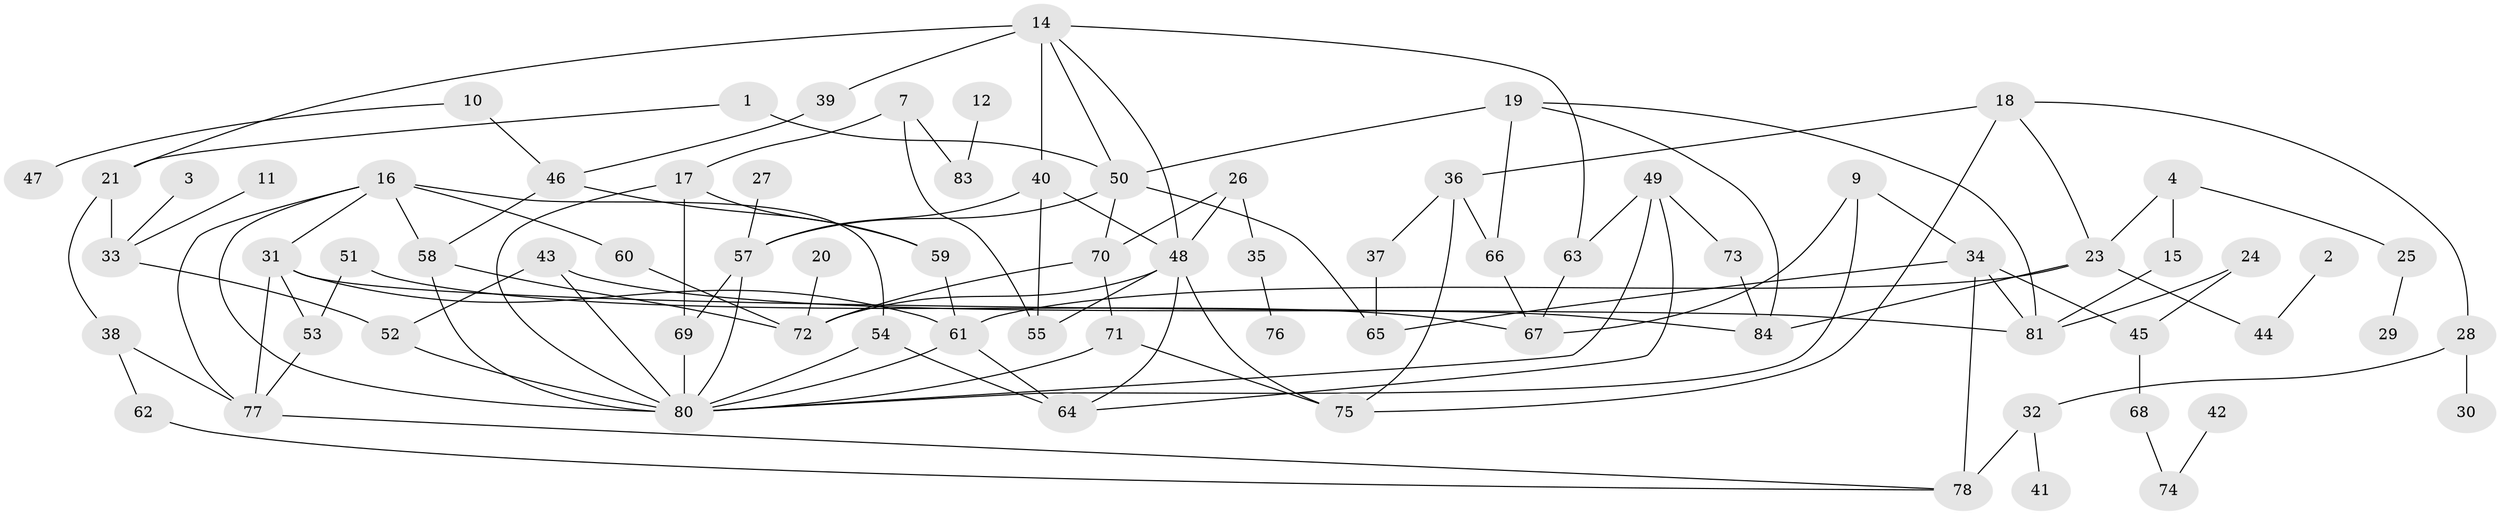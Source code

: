 // original degree distribution, {2: 0.2184873949579832, 3: 0.2857142857142857, 1: 0.16806722689075632, 0: 0.058823529411764705, 4: 0.15126050420168066, 6: 0.025210084033613446, 5: 0.08403361344537816, 10: 0.008403361344537815}
// Generated by graph-tools (version 1.1) at 2025/35/03/04/25 23:35:56]
// undirected, 76 vertices, 121 edges
graph export_dot {
  node [color=gray90,style=filled];
  1;
  2;
  3;
  4;
  7;
  9;
  10;
  11;
  12;
  14;
  15;
  16;
  17;
  18;
  19;
  20;
  21;
  23;
  24;
  25;
  26;
  27;
  28;
  29;
  30;
  31;
  32;
  33;
  34;
  35;
  36;
  37;
  38;
  39;
  40;
  41;
  42;
  43;
  44;
  45;
  46;
  47;
  48;
  49;
  50;
  51;
  52;
  53;
  54;
  55;
  57;
  58;
  59;
  60;
  61;
  62;
  63;
  64;
  65;
  66;
  67;
  68;
  69;
  70;
  71;
  72;
  73;
  74;
  75;
  76;
  77;
  78;
  80;
  81;
  83;
  84;
  1 -- 21 [weight=1.0];
  1 -- 50 [weight=2.0];
  2 -- 44 [weight=1.0];
  3 -- 33 [weight=1.0];
  4 -- 15 [weight=1.0];
  4 -- 23 [weight=1.0];
  4 -- 25 [weight=1.0];
  7 -- 17 [weight=1.0];
  7 -- 55 [weight=1.0];
  7 -- 83 [weight=1.0];
  9 -- 34 [weight=1.0];
  9 -- 67 [weight=1.0];
  9 -- 80 [weight=1.0];
  10 -- 46 [weight=1.0];
  10 -- 47 [weight=1.0];
  11 -- 33 [weight=1.0];
  12 -- 83 [weight=1.0];
  14 -- 21 [weight=1.0];
  14 -- 39 [weight=2.0];
  14 -- 40 [weight=2.0];
  14 -- 48 [weight=1.0];
  14 -- 50 [weight=1.0];
  14 -- 63 [weight=1.0];
  15 -- 81 [weight=1.0];
  16 -- 31 [weight=1.0];
  16 -- 54 [weight=1.0];
  16 -- 58 [weight=1.0];
  16 -- 60 [weight=1.0];
  16 -- 77 [weight=1.0];
  16 -- 80 [weight=1.0];
  17 -- 59 [weight=1.0];
  17 -- 69 [weight=1.0];
  17 -- 80 [weight=1.0];
  18 -- 23 [weight=1.0];
  18 -- 28 [weight=1.0];
  18 -- 36 [weight=1.0];
  18 -- 75 [weight=1.0];
  19 -- 50 [weight=1.0];
  19 -- 66 [weight=1.0];
  19 -- 81 [weight=1.0];
  19 -- 84 [weight=1.0];
  20 -- 72 [weight=1.0];
  21 -- 33 [weight=1.0];
  21 -- 38 [weight=1.0];
  23 -- 44 [weight=1.0];
  23 -- 61 [weight=1.0];
  23 -- 84 [weight=1.0];
  24 -- 45 [weight=1.0];
  24 -- 81 [weight=1.0];
  25 -- 29 [weight=1.0];
  26 -- 35 [weight=1.0];
  26 -- 48 [weight=1.0];
  26 -- 70 [weight=1.0];
  27 -- 57 [weight=1.0];
  28 -- 30 [weight=1.0];
  28 -- 32 [weight=1.0];
  31 -- 53 [weight=1.0];
  31 -- 61 [weight=1.0];
  31 -- 77 [weight=1.0];
  31 -- 81 [weight=1.0];
  32 -- 41 [weight=1.0];
  32 -- 78 [weight=2.0];
  33 -- 52 [weight=1.0];
  34 -- 45 [weight=1.0];
  34 -- 65 [weight=1.0];
  34 -- 78 [weight=1.0];
  34 -- 81 [weight=1.0];
  35 -- 76 [weight=1.0];
  36 -- 37 [weight=1.0];
  36 -- 66 [weight=2.0];
  36 -- 75 [weight=1.0];
  37 -- 65 [weight=1.0];
  38 -- 62 [weight=1.0];
  38 -- 77 [weight=1.0];
  39 -- 46 [weight=1.0];
  40 -- 48 [weight=1.0];
  40 -- 55 [weight=1.0];
  40 -- 57 [weight=1.0];
  42 -- 74 [weight=1.0];
  43 -- 52 [weight=1.0];
  43 -- 80 [weight=1.0];
  43 -- 84 [weight=1.0];
  45 -- 68 [weight=1.0];
  46 -- 58 [weight=1.0];
  46 -- 59 [weight=1.0];
  48 -- 55 [weight=1.0];
  48 -- 64 [weight=1.0];
  48 -- 72 [weight=1.0];
  48 -- 75 [weight=1.0];
  49 -- 63 [weight=1.0];
  49 -- 64 [weight=1.0];
  49 -- 73 [weight=1.0];
  49 -- 80 [weight=1.0];
  50 -- 57 [weight=1.0];
  50 -- 65 [weight=1.0];
  50 -- 70 [weight=1.0];
  51 -- 53 [weight=1.0];
  51 -- 67 [weight=1.0];
  52 -- 80 [weight=1.0];
  53 -- 77 [weight=1.0];
  54 -- 64 [weight=1.0];
  54 -- 80 [weight=1.0];
  57 -- 69 [weight=1.0];
  57 -- 80 [weight=1.0];
  58 -- 72 [weight=1.0];
  58 -- 80 [weight=2.0];
  59 -- 61 [weight=1.0];
  60 -- 72 [weight=1.0];
  61 -- 64 [weight=1.0];
  61 -- 80 [weight=1.0];
  62 -- 78 [weight=1.0];
  63 -- 67 [weight=1.0];
  66 -- 67 [weight=1.0];
  68 -- 74 [weight=1.0];
  69 -- 80 [weight=1.0];
  70 -- 71 [weight=1.0];
  70 -- 72 [weight=1.0];
  71 -- 75 [weight=1.0];
  71 -- 80 [weight=1.0];
  73 -- 84 [weight=1.0];
  77 -- 78 [weight=1.0];
}
